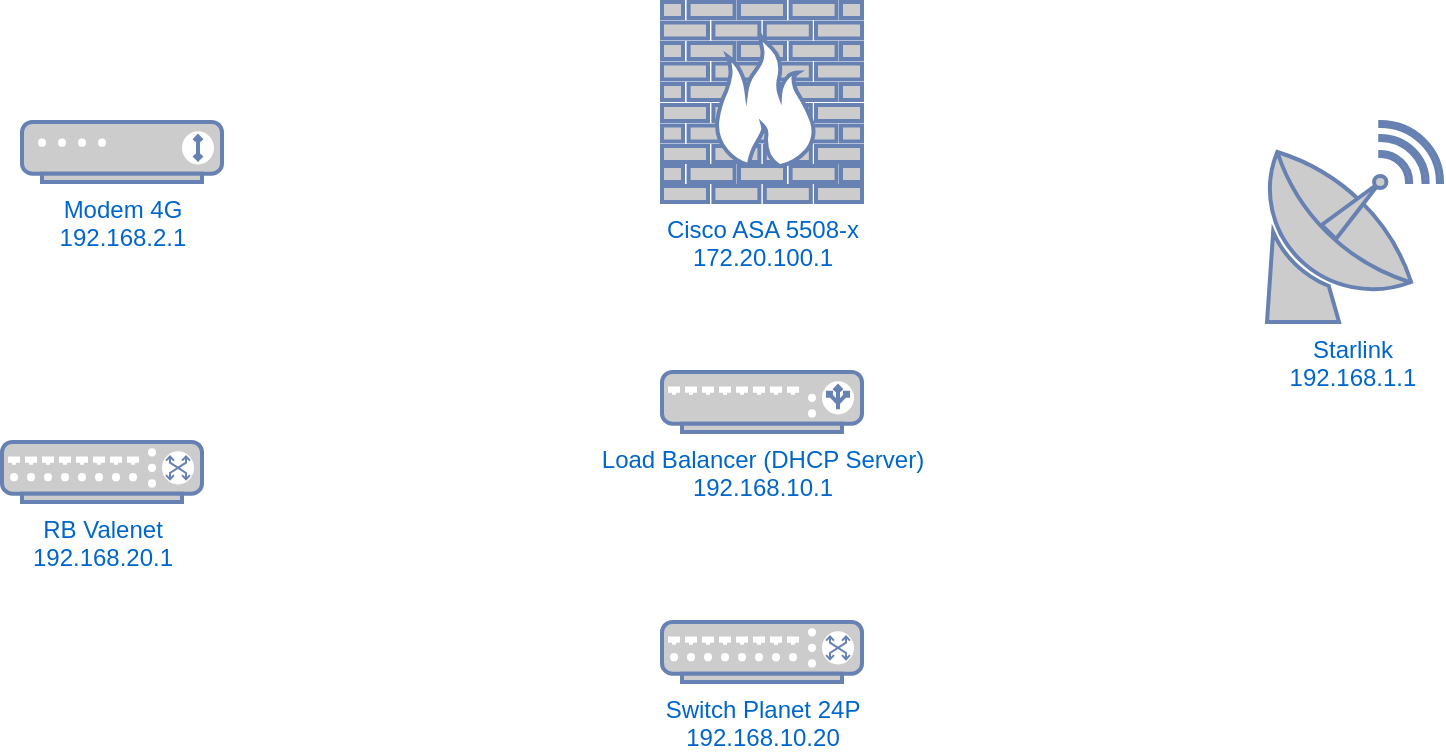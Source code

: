 <mxfile version="21.3.6" type="github">
  <diagram name="Page-1" id="822b0af5-4adb-64df-f703-e8dfc1f81529">
    <mxGraphModel dx="1434" dy="756" grid="1" gridSize="10" guides="1" tooltips="1" connect="1" arrows="1" fold="1" page="1" pageScale="1" pageWidth="1100" pageHeight="850" background="none" math="0" shadow="0">
      <root>
        <mxCell id="0" />
        <mxCell id="1" parent="0" />
        <mxCell id="UrnXd6q6O3hKVEaCbYd6-5" value="Switch Planet 24P&lt;br&gt;192.168.10.20" style="fontColor=#0066CC;verticalAlign=top;verticalLabelPosition=bottom;labelPosition=center;align=center;html=1;outlineConnect=0;fillColor=#CCCCCC;strokeColor=#6881B3;gradientColor=none;gradientDirection=north;strokeWidth=2;shape=mxgraph.networks.switch;" vertex="1" parent="1">
          <mxGeometry x="500" y="550" width="100" height="30" as="geometry" />
        </mxCell>
        <mxCell id="UrnXd6q6O3hKVEaCbYd6-7" value="Load Balancer (DHCP Server)&lt;br&gt;192.168.10.1" style="fontColor=#0066CC;verticalAlign=top;verticalLabelPosition=bottom;labelPosition=center;align=center;html=1;outlineConnect=0;fillColor=#CCCCCC;strokeColor=#6881B3;gradientColor=none;gradientDirection=north;strokeWidth=2;shape=mxgraph.networks.load_balancer;" vertex="1" parent="1">
          <mxGeometry x="500" y="425" width="100" height="30" as="geometry" />
        </mxCell>
        <mxCell id="UrnXd6q6O3hKVEaCbYd6-8" value="Cisco ASA 5508-x&lt;br&gt;172.20.100.1" style="fontColor=#0066CC;verticalAlign=top;verticalLabelPosition=bottom;labelPosition=center;align=center;html=1;outlineConnect=0;fillColor=#CCCCCC;strokeColor=#6881B3;gradientColor=none;gradientDirection=north;strokeWidth=2;shape=mxgraph.networks.firewall;" vertex="1" parent="1">
          <mxGeometry x="500" y="240" width="100" height="100" as="geometry" />
        </mxCell>
        <mxCell id="UrnXd6q6O3hKVEaCbYd6-9" value="Modem 4G&lt;br&gt;192.168.2.1" style="fontColor=#0066CC;verticalAlign=top;verticalLabelPosition=bottom;labelPosition=center;align=center;html=1;outlineConnect=0;fillColor=#CCCCCC;strokeColor=#6881B3;gradientColor=none;gradientDirection=north;strokeWidth=2;shape=mxgraph.networks.modem;" vertex="1" parent="1">
          <mxGeometry x="180" y="300" width="100" height="30" as="geometry" />
        </mxCell>
        <mxCell id="UrnXd6q6O3hKVEaCbYd6-10" value="Starlink&lt;br&gt;192.168.1.1" style="fontColor=#0066CC;verticalAlign=top;verticalLabelPosition=bottom;labelPosition=center;align=center;html=1;outlineConnect=0;fillColor=#CCCCCC;strokeColor=#6881B3;gradientColor=none;gradientDirection=north;strokeWidth=2;shape=mxgraph.networks.satellite_dish;" vertex="1" parent="1">
          <mxGeometry x="800" y="300" width="90" height="100" as="geometry" />
        </mxCell>
        <mxCell id="UrnXd6q6O3hKVEaCbYd6-12" value="RB Valenet&lt;br&gt;192.168.20.1" style="fontColor=#0066CC;verticalAlign=top;verticalLabelPosition=bottom;labelPosition=center;align=center;html=1;outlineConnect=0;fillColor=#CCCCCC;strokeColor=#6881B3;gradientColor=none;gradientDirection=north;strokeWidth=2;shape=mxgraph.networks.switch;" vertex="1" parent="1">
          <mxGeometry x="170" y="460" width="100" height="30" as="geometry" />
        </mxCell>
      </root>
    </mxGraphModel>
  </diagram>
</mxfile>
